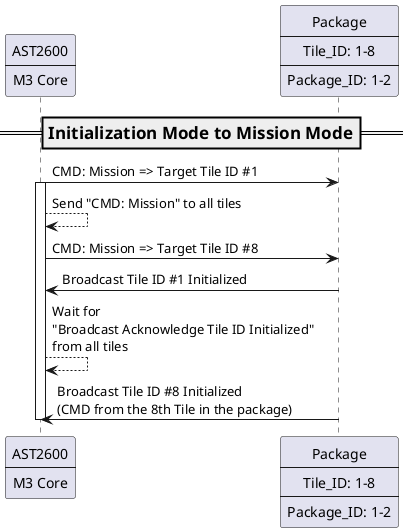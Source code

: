 @startuml
' skinparam style strictuml
' scale 200000*100000
' participant VPMIC [
'             VPMIC 
' ]

' participant VIO [
'             VIO
' ]

' participant VL [
'             Vlaser
'             ----
'             Vlaser_ID: 1-2
' ]

' participant SMCA9 [
'             AST2600
'             ----
'             A9 Core
' ]

participant SMCM3 [
            AST2600
            ----
            M3 Core
]

participant PKG [
            Package
            ----
            Tile_ID: 1-8
            ----
            Package_ID: 1-2
]

=== Initialization Mode to Mission Mode ==

SMCM3 -> PKG: CMD: Mission => Target Tile ID #1
activate SMCM3
SMCM3 --> SMCM3 : Send "CMD: Mission" to all tiles
SMCM3 -> PKG: CMD: Mission => Target Tile ID #8
PKG -> SMCM3: Broadcast Tile ID #1 Initialized
SMCM3 --> SMCM3 : Wait for \n"Broadcast Acknowledge Tile ID Initialized" \nfrom all tiles
PKG -> SMCM3: Broadcast Tile ID #8 Initialized\n(CMD from the 8th Tile in the package)
deactivate SMCM3

' === Mission Mode to Eye-safety Mode for a Target Tile ==
' SMCA9 -> SMCM3: CMD: Eye-safety => Target Tile ID #n\n(n = 1-8), for this example n = 1
' activate SMCM3
' SMCM3 -> PKG: CMD: Eye-safety => Target Tile ID #1
' PKG -> SMCM3: Broadcast Tile ID #1 in Eye-safety Mode
' SMCM3 -> SMCA9: Broadcast Tile ID #1 in Eye-safety Mode
' deactivate SMCM3

@enduml